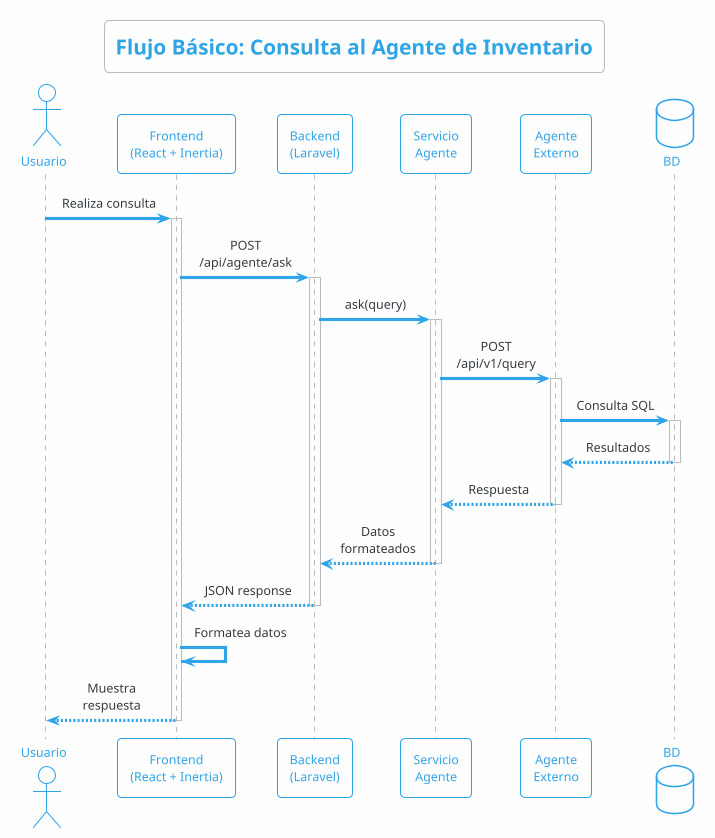 @startuml Flujo Básico del Agente
!theme cerulean-outline
skinparam backgroundColor #FEFEFE
skinparam sequenceMessageAlign center
skinparam maxMessageSize 100
skinparam ParticipantPadding 10

title Flujo Básico: Consulta al Agente de Inventario

actor Usuario as user
participant "Frontend\n(React + Inertia)" as frontend
participant "Backend\n(Laravel)" as backend
participant "Servicio\nAgente" as service
participant "Agente\nExterno" as agent
database "BD" as db

user -> frontend: Realiza consulta
activate frontend

frontend -> backend: POST /api/agente/ask
activate backend

backend -> service: ask(query)
activate service

service -> agent: POST /api/v1/query
activate agent

agent -> db: Consulta SQL
activate db
db --> agent: Resultados
deactivate db

agent --> service: Respuesta
deactivate agent

service --> backend: Datos formateados
deactivate service

backend --> frontend: JSON response
deactivate backend

frontend -> frontend: Formatea datos
frontend --> user: Muestra respuesta
deactivate frontend

@enduml